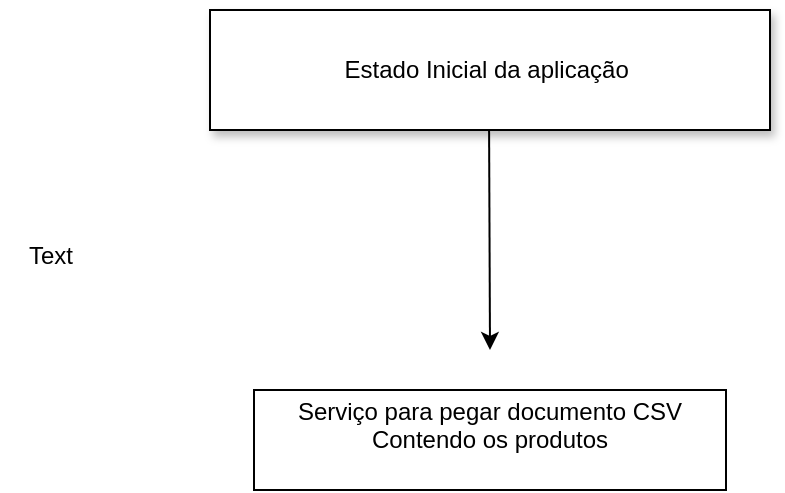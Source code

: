 <mxfile version="24.5.5" type="github">
  <diagram name="Página-1" id="YxtYmCoFEqqYv6F8d4Zc">
    <mxGraphModel dx="1434" dy="780" grid="1" gridSize="10" guides="1" tooltips="1" connect="1" arrows="1" fold="1" page="1" pageScale="1" pageWidth="827" pageHeight="1169" math="0" shadow="0">
      <root>
        <mxCell id="0" />
        <mxCell id="1" parent="0" />
        <mxCell id="WVKKlPs2l3wKecl-vZ5v-2" style="edgeStyle=none;rounded=0;orthogonalLoop=1;jettySize=auto;html=1;exitX=0.5;exitY=1;exitDx=0;exitDy=0;" edge="1" parent="1">
          <mxGeometry relative="1" as="geometry">
            <mxPoint x="370" y="210" as="targetPoint" />
            <mxPoint x="369.5" y="90" as="sourcePoint" />
          </mxGeometry>
        </mxCell>
        <mxCell id="WVKKlPs2l3wKecl-vZ5v-1" value="Estado Inicial da aplicação&amp;nbsp;" style="whiteSpace=wrap;html=1;shadow=1;" vertex="1" parent="1">
          <mxGeometry x="230" y="40" width="280" height="60" as="geometry" />
        </mxCell>
        <mxCell id="WVKKlPs2l3wKecl-vZ5v-3" value="Serviço para pegar documento CSV Contendo os produtos&lt;div&gt;&lt;br&gt;&lt;/div&gt;" style="whiteSpace=wrap;html=1;" vertex="1" parent="1">
          <mxGeometry x="252" y="230" width="236" height="50" as="geometry" />
        </mxCell>
        <mxCell id="WVKKlPs2l3wKecl-vZ5v-4" value="Text" style="text;html=1;align=center;verticalAlign=middle;resizable=0;points=[];autosize=1;strokeColor=none;fillColor=none;" vertex="1" parent="1">
          <mxGeometry x="125" y="148" width="50" height="30" as="geometry" />
        </mxCell>
      </root>
    </mxGraphModel>
  </diagram>
</mxfile>

